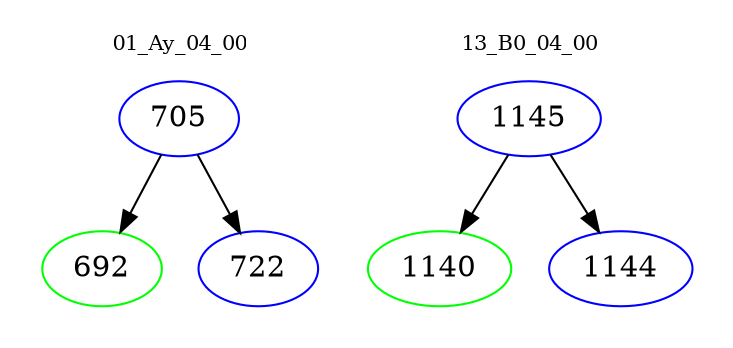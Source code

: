 digraph{
subgraph cluster_0 {
color = white
label = "01_Ay_04_00";
fontsize=10;
T0_705 [label="705", color="blue"]
T0_705 -> T0_692 [color="black"]
T0_692 [label="692", color="green"]
T0_705 -> T0_722 [color="black"]
T0_722 [label="722", color="blue"]
}
subgraph cluster_1 {
color = white
label = "13_B0_04_00";
fontsize=10;
T1_1145 [label="1145", color="blue"]
T1_1145 -> T1_1140 [color="black"]
T1_1140 [label="1140", color="green"]
T1_1145 -> T1_1144 [color="black"]
T1_1144 [label="1144", color="blue"]
}
}
